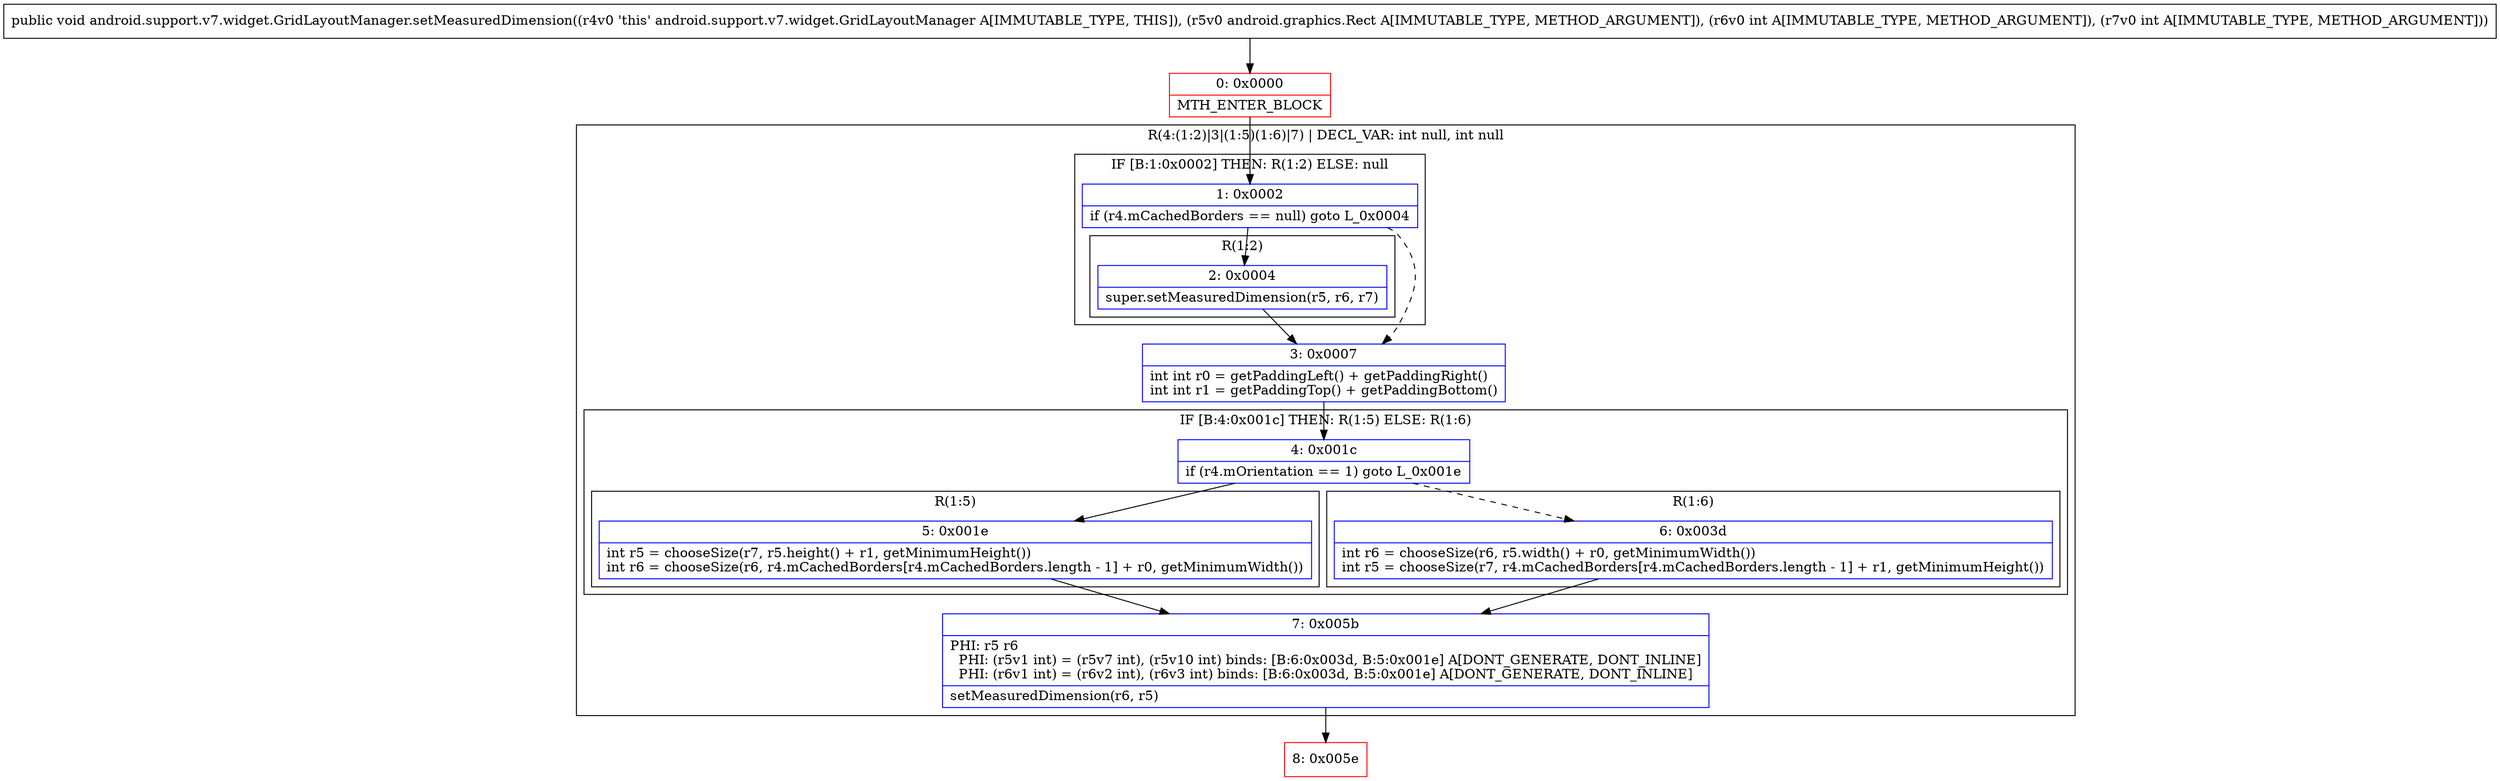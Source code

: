 digraph "CFG forandroid.support.v7.widget.GridLayoutManager.setMeasuredDimension(Landroid\/graphics\/Rect;II)V" {
subgraph cluster_Region_1414909663 {
label = "R(4:(1:2)|3|(1:5)(1:6)|7) | DECL_VAR: int null, int null\l";
node [shape=record,color=blue];
subgraph cluster_IfRegion_974305358 {
label = "IF [B:1:0x0002] THEN: R(1:2) ELSE: null";
node [shape=record,color=blue];
Node_1 [shape=record,label="{1\:\ 0x0002|if (r4.mCachedBorders == null) goto L_0x0004\l}"];
subgraph cluster_Region_1838076728 {
label = "R(1:2)";
node [shape=record,color=blue];
Node_2 [shape=record,label="{2\:\ 0x0004|super.setMeasuredDimension(r5, r6, r7)\l}"];
}
}
Node_3 [shape=record,label="{3\:\ 0x0007|int int r0 = getPaddingLeft() + getPaddingRight()\lint int r1 = getPaddingTop() + getPaddingBottom()\l}"];
subgraph cluster_IfRegion_1456152810 {
label = "IF [B:4:0x001c] THEN: R(1:5) ELSE: R(1:6)";
node [shape=record,color=blue];
Node_4 [shape=record,label="{4\:\ 0x001c|if (r4.mOrientation == 1) goto L_0x001e\l}"];
subgraph cluster_Region_1954843302 {
label = "R(1:5)";
node [shape=record,color=blue];
Node_5 [shape=record,label="{5\:\ 0x001e|int r5 = chooseSize(r7, r5.height() + r1, getMinimumHeight())\lint r6 = chooseSize(r6, r4.mCachedBorders[r4.mCachedBorders.length \- 1] + r0, getMinimumWidth())\l}"];
}
subgraph cluster_Region_288841770 {
label = "R(1:6)";
node [shape=record,color=blue];
Node_6 [shape=record,label="{6\:\ 0x003d|int r6 = chooseSize(r6, r5.width() + r0, getMinimumWidth())\lint r5 = chooseSize(r7, r4.mCachedBorders[r4.mCachedBorders.length \- 1] + r1, getMinimumHeight())\l}"];
}
}
Node_7 [shape=record,label="{7\:\ 0x005b|PHI: r5 r6 \l  PHI: (r5v1 int) = (r5v7 int), (r5v10 int) binds: [B:6:0x003d, B:5:0x001e] A[DONT_GENERATE, DONT_INLINE]\l  PHI: (r6v1 int) = (r6v2 int), (r6v3 int) binds: [B:6:0x003d, B:5:0x001e] A[DONT_GENERATE, DONT_INLINE]\l|setMeasuredDimension(r6, r5)\l}"];
}
Node_0 [shape=record,color=red,label="{0\:\ 0x0000|MTH_ENTER_BLOCK\l}"];
Node_8 [shape=record,color=red,label="{8\:\ 0x005e}"];
MethodNode[shape=record,label="{public void android.support.v7.widget.GridLayoutManager.setMeasuredDimension((r4v0 'this' android.support.v7.widget.GridLayoutManager A[IMMUTABLE_TYPE, THIS]), (r5v0 android.graphics.Rect A[IMMUTABLE_TYPE, METHOD_ARGUMENT]), (r6v0 int A[IMMUTABLE_TYPE, METHOD_ARGUMENT]), (r7v0 int A[IMMUTABLE_TYPE, METHOD_ARGUMENT])) }"];
MethodNode -> Node_0;
Node_1 -> Node_2;
Node_1 -> Node_3[style=dashed];
Node_2 -> Node_3;
Node_3 -> Node_4;
Node_4 -> Node_5;
Node_4 -> Node_6[style=dashed];
Node_5 -> Node_7;
Node_6 -> Node_7;
Node_7 -> Node_8;
Node_0 -> Node_1;
}

